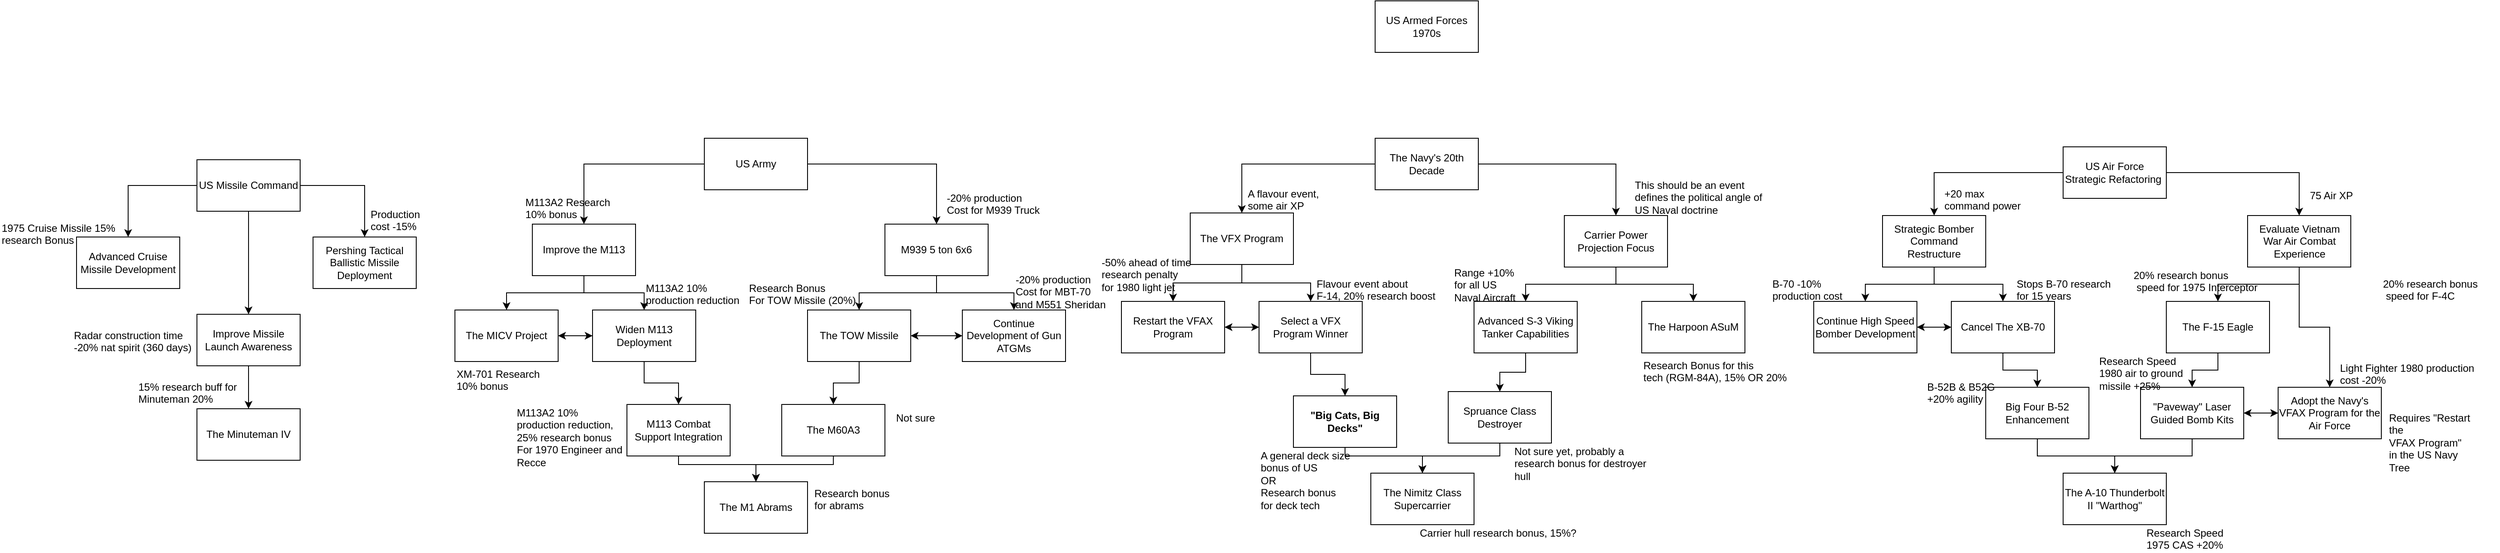 <mxfile version="14.9.6" type="device" pages="2"><diagram id="g14Oea-tgTKWBe18Kugv" name="Page-1"><mxGraphModel dx="3900" dy="2913" grid="1" gridSize="10" guides="1" tooltips="1" connect="1" arrows="1" fold="1" page="1" pageScale="1" pageWidth="850" pageHeight="1100" math="0" shadow="0"><root><mxCell id="0"/><mxCell id="1" parent="0"/><mxCell id="gLxaz6misHDndj6tIjfW-1" value="US Armed Forces 1970s" style="rounded=0;whiteSpace=wrap;html=1;" parent="1" vertex="1"><mxGeometry x="1110" width="120" height="60" as="geometry"/></mxCell><mxCell id="gLxaz6misHDndj6tIjfW-2" style="edgeStyle=orthogonalEdgeStyle;rounded=0;orthogonalLoop=1;jettySize=auto;html=1;" parent="1" source="gLxaz6misHDndj6tIjfW-4" target="gLxaz6misHDndj6tIjfW-7" edge="1"><mxGeometry relative="1" as="geometry"/></mxCell><mxCell id="gLxaz6misHDndj6tIjfW-3" style="edgeStyle=orthogonalEdgeStyle;rounded=0;orthogonalLoop=1;jettySize=auto;html=1;" parent="1" source="gLxaz6misHDndj6tIjfW-4" target="gLxaz6misHDndj6tIjfW-10" edge="1"><mxGeometry relative="1" as="geometry"/></mxCell><mxCell id="gLxaz6misHDndj6tIjfW-4" value="US Army" style="rounded=0;whiteSpace=wrap;html=1;" parent="1" vertex="1"><mxGeometry x="330" y="160" width="120" height="60" as="geometry"/></mxCell><mxCell id="gLxaz6misHDndj6tIjfW-5" style="edgeStyle=orthogonalEdgeStyle;rounded=0;orthogonalLoop=1;jettySize=auto;html=1;" parent="1" source="gLxaz6misHDndj6tIjfW-7" target="gLxaz6misHDndj6tIjfW-18" edge="1"><mxGeometry relative="1" as="geometry"/></mxCell><mxCell id="gLxaz6misHDndj6tIjfW-6" style="edgeStyle=orthogonalEdgeStyle;rounded=0;orthogonalLoop=1;jettySize=auto;html=1;" parent="1" source="gLxaz6misHDndj6tIjfW-7" target="gLxaz6misHDndj6tIjfW-20" edge="1"><mxGeometry relative="1" as="geometry"/></mxCell><mxCell id="gLxaz6misHDndj6tIjfW-7" value="&lt;span&gt;Improve the M113&lt;/span&gt;" style="rounded=0;whiteSpace=wrap;html=1;" parent="1" vertex="1"><mxGeometry x="130" y="260" width="120" height="60" as="geometry"/></mxCell><mxCell id="gLxaz6misHDndj6tIjfW-8" style="edgeStyle=orthogonalEdgeStyle;rounded=0;orthogonalLoop=1;jettySize=auto;html=1;" parent="1" source="gLxaz6misHDndj6tIjfW-10" target="gLxaz6misHDndj6tIjfW-15" edge="1"><mxGeometry relative="1" as="geometry"/></mxCell><mxCell id="gLxaz6misHDndj6tIjfW-9" style="edgeStyle=orthogonalEdgeStyle;rounded=0;orthogonalLoop=1;jettySize=auto;html=1;" parent="1" source="gLxaz6misHDndj6tIjfW-10" target="gLxaz6misHDndj6tIjfW-12" edge="1"><mxGeometry relative="1" as="geometry"/></mxCell><mxCell id="gLxaz6misHDndj6tIjfW-10" value="M939 5 ton 6x6" style="rounded=0;whiteSpace=wrap;html=1;" parent="1" vertex="1"><mxGeometry x="540" y="260" width="120" height="60" as="geometry"/></mxCell><mxCell id="gLxaz6misHDndj6tIjfW-11" style="edgeStyle=orthogonalEdgeStyle;rounded=0;orthogonalLoop=1;jettySize=auto;html=1;" parent="1" source="gLxaz6misHDndj6tIjfW-12" target="gLxaz6misHDndj6tIjfW-15" edge="1"><mxGeometry relative="1" as="geometry"/></mxCell><mxCell id="gLxaz6misHDndj6tIjfW-12" value="Continue Development of Gun ATGMs" style="rounded=0;whiteSpace=wrap;html=1;" parent="1" vertex="1"><mxGeometry x="630" y="360" width="120" height="60" as="geometry"/></mxCell><mxCell id="gLxaz6misHDndj6tIjfW-13" value="" style="edgeStyle=orthogonalEdgeStyle;rounded=0;orthogonalLoop=1;jettySize=auto;html=1;" parent="1" source="gLxaz6misHDndj6tIjfW-15" target="gLxaz6misHDndj6tIjfW-12" edge="1"><mxGeometry relative="1" as="geometry"/></mxCell><mxCell id="gLxaz6misHDndj6tIjfW-14" style="edgeStyle=orthogonalEdgeStyle;rounded=0;orthogonalLoop=1;jettySize=auto;html=1;" parent="1" source="gLxaz6misHDndj6tIjfW-15" target="gLxaz6misHDndj6tIjfW-24" edge="1"><mxGeometry relative="1" as="geometry"/></mxCell><mxCell id="gLxaz6misHDndj6tIjfW-15" value="The TOW Missile" style="rounded=0;whiteSpace=wrap;html=1;" parent="1" vertex="1"><mxGeometry x="450" y="360" width="120" height="60" as="geometry"/></mxCell><mxCell id="gLxaz6misHDndj6tIjfW-16" style="edgeStyle=orthogonalEdgeStyle;rounded=0;orthogonalLoop=1;jettySize=auto;html=1;" parent="1" source="gLxaz6misHDndj6tIjfW-18" target="gLxaz6misHDndj6tIjfW-22" edge="1"><mxGeometry relative="1" as="geometry"/></mxCell><mxCell id="gLxaz6misHDndj6tIjfW-17" style="edgeStyle=orthogonalEdgeStyle;rounded=0;orthogonalLoop=1;jettySize=auto;html=1;" parent="1" source="gLxaz6misHDndj6tIjfW-18" target="gLxaz6misHDndj6tIjfW-20" edge="1"><mxGeometry relative="1" as="geometry"/></mxCell><mxCell id="gLxaz6misHDndj6tIjfW-18" value="Widen M113 Deployment" style="rounded=0;whiteSpace=wrap;html=1;" parent="1" vertex="1"><mxGeometry x="200" y="360" width="120" height="60" as="geometry"/></mxCell><mxCell id="gLxaz6misHDndj6tIjfW-19" style="edgeStyle=orthogonalEdgeStyle;rounded=0;orthogonalLoop=1;jettySize=auto;html=1;" parent="1" source="gLxaz6misHDndj6tIjfW-20" target="gLxaz6misHDndj6tIjfW-18" edge="1"><mxGeometry relative="1" as="geometry"><mxPoint x="170" y="390" as="targetPoint"/></mxGeometry></mxCell><mxCell id="gLxaz6misHDndj6tIjfW-20" value="The MICV Project" style="rounded=0;whiteSpace=wrap;html=1;" parent="1" vertex="1"><mxGeometry x="40" y="360" width="120" height="60" as="geometry"/></mxCell><mxCell id="gLxaz6misHDndj6tIjfW-21" style="edgeStyle=orthogonalEdgeStyle;rounded=0;orthogonalLoop=1;jettySize=auto;html=1;" parent="1" source="gLxaz6misHDndj6tIjfW-22" target="gLxaz6misHDndj6tIjfW-25" edge="1"><mxGeometry relative="1" as="geometry"><Array as="points"><mxPoint x="300" y="540"/><mxPoint x="390" y="540"/></Array></mxGeometry></mxCell><mxCell id="gLxaz6misHDndj6tIjfW-22" value="M113 Combat Support Integration" style="rounded=0;whiteSpace=wrap;html=1;" parent="1" vertex="1"><mxGeometry x="240" y="470" width="120" height="60" as="geometry"/></mxCell><mxCell id="gLxaz6misHDndj6tIjfW-23" style="edgeStyle=orthogonalEdgeStyle;rounded=0;orthogonalLoop=1;jettySize=auto;html=1;" parent="1" source="gLxaz6misHDndj6tIjfW-24" target="gLxaz6misHDndj6tIjfW-25" edge="1"><mxGeometry relative="1" as="geometry"><Array as="points"><mxPoint x="480" y="540"/><mxPoint x="390" y="540"/></Array></mxGeometry></mxCell><mxCell id="gLxaz6misHDndj6tIjfW-24" value="The M60A3" style="rounded=0;whiteSpace=wrap;html=1;" parent="1" vertex="1"><mxGeometry x="420" y="470" width="120" height="60" as="geometry"/></mxCell><mxCell id="gLxaz6misHDndj6tIjfW-25" value="The M1 Abrams" style="rounded=0;whiteSpace=wrap;html=1;" parent="1" vertex="1"><mxGeometry x="330" y="560" width="120" height="60" as="geometry"/></mxCell><mxCell id="gLxaz6misHDndj6tIjfW-26" style="edgeStyle=orthogonalEdgeStyle;rounded=0;orthogonalLoop=1;jettySize=auto;html=1;" parent="1" source="gLxaz6misHDndj6tIjfW-28" target="gLxaz6misHDndj6tIjfW-43" edge="1"><mxGeometry relative="1" as="geometry"/></mxCell><mxCell id="gLxaz6misHDndj6tIjfW-27" style="edgeStyle=orthogonalEdgeStyle;rounded=0;orthogonalLoop=1;jettySize=auto;html=1;" parent="1" source="gLxaz6misHDndj6tIjfW-28" target="gLxaz6misHDndj6tIjfW-46" edge="1"><mxGeometry relative="1" as="geometry"/></mxCell><mxCell id="gLxaz6misHDndj6tIjfW-28" value="The Navy's 20th Decade" style="rounded=0;whiteSpace=wrap;html=1;" parent="1" vertex="1"><mxGeometry x="1110" y="160" width="120" height="60" as="geometry"/></mxCell><mxCell id="gLxaz6misHDndj6tIjfW-29" style="edgeStyle=orthogonalEdgeStyle;rounded=0;orthogonalLoop=1;jettySize=auto;html=1;" parent="1" source="gLxaz6misHDndj6tIjfW-31" target="gLxaz6misHDndj6tIjfW-62" edge="1"><mxGeometry relative="1" as="geometry"/></mxCell><mxCell id="gLxaz6misHDndj6tIjfW-30" style="edgeStyle=orthogonalEdgeStyle;rounded=0;orthogonalLoop=1;jettySize=auto;html=1;" parent="1" source="gLxaz6misHDndj6tIjfW-31" target="gLxaz6misHDndj6tIjfW-65" edge="1"><mxGeometry relative="1" as="geometry"/></mxCell><mxCell id="gLxaz6misHDndj6tIjfW-31" value="US Air Force Strategic Refactoring&amp;nbsp;" style="rounded=0;whiteSpace=wrap;html=1;" parent="1" vertex="1"><mxGeometry x="1910" y="170" width="120" height="60" as="geometry"/></mxCell><mxCell id="gLxaz6misHDndj6tIjfW-32" style="edgeStyle=orthogonalEdgeStyle;rounded=0;orthogonalLoop=1;jettySize=auto;html=1;" parent="1" source="gLxaz6misHDndj6tIjfW-35" target="gLxaz6misHDndj6tIjfW-39" edge="1"><mxGeometry relative="1" as="geometry"/></mxCell><mxCell id="gLxaz6misHDndj6tIjfW-33" style="edgeStyle=orthogonalEdgeStyle;rounded=0;orthogonalLoop=1;jettySize=auto;html=1;" parent="1" source="gLxaz6misHDndj6tIjfW-35" target="gLxaz6misHDndj6tIjfW-37" edge="1"><mxGeometry relative="1" as="geometry"/></mxCell><mxCell id="gLxaz6misHDndj6tIjfW-34" style="edgeStyle=orthogonalEdgeStyle;rounded=0;orthogonalLoop=1;jettySize=auto;html=1;" parent="1" source="gLxaz6misHDndj6tIjfW-35" target="gLxaz6misHDndj6tIjfW-36" edge="1"><mxGeometry relative="1" as="geometry"/></mxCell><mxCell id="gLxaz6misHDndj6tIjfW-35" value="US Missile Command" style="rounded=0;whiteSpace=wrap;html=1;" parent="1" vertex="1"><mxGeometry x="-260" y="185" width="120" height="60" as="geometry"/></mxCell><mxCell id="gLxaz6misHDndj6tIjfW-36" value="Pershing Tactical Ballistic Missile Deployment" style="rounded=0;whiteSpace=wrap;html=1;" parent="1" vertex="1"><mxGeometry x="-125" y="275" width="120" height="60" as="geometry"/></mxCell><mxCell id="gLxaz6misHDndj6tIjfW-37" value="Advanced Cruise Missile Development" style="rounded=0;whiteSpace=wrap;html=1;" parent="1" vertex="1"><mxGeometry x="-400" y="275" width="120" height="60" as="geometry"/></mxCell><mxCell id="gLxaz6misHDndj6tIjfW-38" value="" style="edgeStyle=orthogonalEdgeStyle;rounded=0;orthogonalLoop=1;jettySize=auto;html=1;" parent="1" source="gLxaz6misHDndj6tIjfW-39" target="gLxaz6misHDndj6tIjfW-40" edge="1"><mxGeometry relative="1" as="geometry"/></mxCell><mxCell id="gLxaz6misHDndj6tIjfW-39" value="Improve Missile Launch Awareness" style="rounded=0;whiteSpace=wrap;html=1;" parent="1" vertex="1"><mxGeometry x="-260" y="365" width="120" height="60" as="geometry"/></mxCell><mxCell id="gLxaz6misHDndj6tIjfW-40" value="&lt;span&gt;The Minuteman IV&lt;/span&gt;" style="rounded=0;whiteSpace=wrap;html=1;" parent="1" vertex="1"><mxGeometry x="-260" y="475" width="120" height="60" as="geometry"/></mxCell><mxCell id="gLxaz6misHDndj6tIjfW-41" style="edgeStyle=orthogonalEdgeStyle;rounded=0;orthogonalLoop=1;jettySize=auto;html=1;" parent="1" source="gLxaz6misHDndj6tIjfW-43" target="gLxaz6misHDndj6tIjfW-54" edge="1"><mxGeometry relative="1" as="geometry"/></mxCell><mxCell id="gLxaz6misHDndj6tIjfW-42" style="edgeStyle=orthogonalEdgeStyle;rounded=0;orthogonalLoop=1;jettySize=auto;html=1;" parent="1" source="gLxaz6misHDndj6tIjfW-43" target="gLxaz6misHDndj6tIjfW-52" edge="1"><mxGeometry relative="1" as="geometry"/></mxCell><mxCell id="gLxaz6misHDndj6tIjfW-43" value="The VFX Program" style="rounded=0;whiteSpace=wrap;html=1;" parent="1" vertex="1"><mxGeometry x="895" y="247" width="120" height="60" as="geometry"/></mxCell><mxCell id="gLxaz6misHDndj6tIjfW-44" style="edgeStyle=orthogonalEdgeStyle;rounded=0;orthogonalLoop=1;jettySize=auto;html=1;" parent="1" source="gLxaz6misHDndj6tIjfW-46" target="gLxaz6misHDndj6tIjfW-48" edge="1"><mxGeometry relative="1" as="geometry"/></mxCell><mxCell id="gLxaz6misHDndj6tIjfW-45" style="edgeStyle=orthogonalEdgeStyle;rounded=0;orthogonalLoop=1;jettySize=auto;html=1;" parent="1" source="gLxaz6misHDndj6tIjfW-46" target="gLxaz6misHDndj6tIjfW-49" edge="1"><mxGeometry relative="1" as="geometry"/></mxCell><mxCell id="gLxaz6misHDndj6tIjfW-46" value="Carrier Power Projection Focus" style="rounded=0;whiteSpace=wrap;html=1;" parent="1" vertex="1"><mxGeometry x="1330" y="250" width="120" height="60" as="geometry"/></mxCell><mxCell id="gLxaz6misHDndj6tIjfW-47" value="" style="edgeStyle=orthogonalEdgeStyle;rounded=0;orthogonalLoop=1;jettySize=auto;html=1;" parent="1" source="gLxaz6misHDndj6tIjfW-48" target="gLxaz6misHDndj6tIjfW-58" edge="1"><mxGeometry relative="1" as="geometry"/></mxCell><mxCell id="gLxaz6misHDndj6tIjfW-48" value="Advanced S-3 Viking Tanker Capabilities" style="rounded=0;whiteSpace=wrap;html=1;" parent="1" vertex="1"><mxGeometry x="1225" y="350" width="120" height="60" as="geometry"/></mxCell><mxCell id="gLxaz6misHDndj6tIjfW-49" value="The Harpoon ASuM" style="rounded=0;whiteSpace=wrap;html=1;" parent="1" vertex="1"><mxGeometry x="1420" y="350" width="120" height="60" as="geometry"/></mxCell><mxCell id="gLxaz6misHDndj6tIjfW-50" value="" style="edgeStyle=orthogonalEdgeStyle;rounded=0;orthogonalLoop=1;jettySize=auto;html=1;" parent="1" source="gLxaz6misHDndj6tIjfW-52" target="gLxaz6misHDndj6tIjfW-56" edge="1"><mxGeometry relative="1" as="geometry"/></mxCell><mxCell id="gLxaz6misHDndj6tIjfW-51" style="edgeStyle=orthogonalEdgeStyle;rounded=0;orthogonalLoop=1;jettySize=auto;html=1;" parent="1" source="gLxaz6misHDndj6tIjfW-52" target="gLxaz6misHDndj6tIjfW-54" edge="1"><mxGeometry relative="1" as="geometry"/></mxCell><mxCell id="gLxaz6misHDndj6tIjfW-52" value="Select a VFX Program Winner" style="rounded=0;whiteSpace=wrap;html=1;" parent="1" vertex="1"><mxGeometry x="975" y="350" width="120" height="60" as="geometry"/></mxCell><mxCell id="gLxaz6misHDndj6tIjfW-53" style="edgeStyle=orthogonalEdgeStyle;rounded=0;orthogonalLoop=1;jettySize=auto;html=1;" parent="1" source="gLxaz6misHDndj6tIjfW-54" target="gLxaz6misHDndj6tIjfW-52" edge="1"><mxGeometry relative="1" as="geometry"><mxPoint x="960" y="380" as="targetPoint"/></mxGeometry></mxCell><mxCell id="gLxaz6misHDndj6tIjfW-54" value="Restart the VFAX Program" style="rounded=0;whiteSpace=wrap;html=1;" parent="1" vertex="1"><mxGeometry x="815" y="350" width="120" height="60" as="geometry"/></mxCell><mxCell id="gLxaz6misHDndj6tIjfW-55" style="edgeStyle=orthogonalEdgeStyle;rounded=0;orthogonalLoop=1;jettySize=auto;html=1;" parent="1" source="gLxaz6misHDndj6tIjfW-56" target="gLxaz6misHDndj6tIjfW-59" edge="1"><mxGeometry relative="1" as="geometry"><Array as="points"><mxPoint x="1075" y="530"/><mxPoint x="1165" y="530"/></Array></mxGeometry></mxCell><mxCell id="gLxaz6misHDndj6tIjfW-56" value="&lt;b&gt;&quot;Big Cats, Big Decks&quot;&lt;/b&gt;" style="rounded=0;whiteSpace=wrap;html=1;" parent="1" vertex="1"><mxGeometry x="1015" y="460" width="120" height="60" as="geometry"/></mxCell><mxCell id="gLxaz6misHDndj6tIjfW-57" style="edgeStyle=orthogonalEdgeStyle;rounded=0;orthogonalLoop=1;jettySize=auto;html=1;" parent="1" source="gLxaz6misHDndj6tIjfW-58" target="gLxaz6misHDndj6tIjfW-59" edge="1"><mxGeometry relative="1" as="geometry"><Array as="points"><mxPoint x="1255" y="530"/><mxPoint x="1165" y="530"/></Array></mxGeometry></mxCell><mxCell id="gLxaz6misHDndj6tIjfW-58" value="&lt;span style=&quot;white-space: normal&quot;&gt;Spruance Class Destroyer&lt;/span&gt;" style="rounded=0;whiteSpace=wrap;html=1;" parent="1" vertex="1"><mxGeometry x="1195" y="455" width="120" height="60" as="geometry"/></mxCell><mxCell id="gLxaz6misHDndj6tIjfW-59" value="The Nimitz Class Supercarrier" style="rounded=0;whiteSpace=wrap;html=1;" parent="1" vertex="1"><mxGeometry x="1105" y="550" width="120" height="60" as="geometry"/></mxCell><mxCell id="gLxaz6misHDndj6tIjfW-60" style="edgeStyle=orthogonalEdgeStyle;rounded=0;orthogonalLoop=1;jettySize=auto;html=1;" parent="1" source="gLxaz6misHDndj6tIjfW-62" target="gLxaz6misHDndj6tIjfW-74" edge="1"><mxGeometry relative="1" as="geometry"/></mxCell><mxCell id="gLxaz6misHDndj6tIjfW-61" style="edgeStyle=orthogonalEdgeStyle;rounded=0;orthogonalLoop=1;jettySize=auto;html=1;" parent="1" source="gLxaz6misHDndj6tIjfW-62" target="gLxaz6misHDndj6tIjfW-72" edge="1"><mxGeometry relative="1" as="geometry"/></mxCell><mxCell id="gLxaz6misHDndj6tIjfW-62" value="Strategic Bomber Command Restructure" style="rounded=0;whiteSpace=wrap;html=1;" parent="1" vertex="1"><mxGeometry x="1700" y="250" width="120" height="60" as="geometry"/></mxCell><mxCell id="gLxaz6misHDndj6tIjfW-63" style="edgeStyle=orthogonalEdgeStyle;rounded=0;orthogonalLoop=1;jettySize=auto;html=1;" parent="1" source="gLxaz6misHDndj6tIjfW-65" target="gLxaz6misHDndj6tIjfW-69" edge="1"><mxGeometry relative="1" as="geometry"/></mxCell><mxCell id="gLxaz6misHDndj6tIjfW-64" style="edgeStyle=orthogonalEdgeStyle;rounded=0;orthogonalLoop=1;jettySize=auto;html=1;" parent="1" source="gLxaz6misHDndj6tIjfW-65" target="gLxaz6misHDndj6tIjfW-67" edge="1"><mxGeometry relative="1" as="geometry"/></mxCell><mxCell id="gLxaz6misHDndj6tIjfW-65" value="Evaluate Vietnam War Air Combat Experience" style="rounded=0;whiteSpace=wrap;html=1;" parent="1" vertex="1"><mxGeometry x="2124.5" y="250" width="120" height="60" as="geometry"/></mxCell><mxCell id="gLxaz6misHDndj6tIjfW-66" style="edgeStyle=orthogonalEdgeStyle;rounded=0;orthogonalLoop=1;jettySize=auto;html=1;entryX=1;entryY=0.5;entryDx=0;entryDy=0;" parent="1" source="gLxaz6misHDndj6tIjfW-67" target="gLxaz6misHDndj6tIjfW-79" edge="1"><mxGeometry relative="1" as="geometry"/></mxCell><mxCell id="gLxaz6misHDndj6tIjfW-67" value="Adopt the Navy's VFAX Program for the Air Force" style="rounded=0;whiteSpace=wrap;html=1;" parent="1" vertex="1"><mxGeometry x="2160" y="450" width="120" height="60" as="geometry"/></mxCell><mxCell id="gLxaz6misHDndj6tIjfW-68" value="" style="edgeStyle=orthogonalEdgeStyle;rounded=0;orthogonalLoop=1;jettySize=auto;html=1;" parent="1" source="gLxaz6misHDndj6tIjfW-69" target="gLxaz6misHDndj6tIjfW-79" edge="1"><mxGeometry relative="1" as="geometry"/></mxCell><mxCell id="gLxaz6misHDndj6tIjfW-69" value="The F-15 Eagle" style="rounded=0;whiteSpace=wrap;html=1;" parent="1" vertex="1"><mxGeometry x="2030" y="350" width="120" height="60" as="geometry"/></mxCell><mxCell id="gLxaz6misHDndj6tIjfW-70" style="edgeStyle=orthogonalEdgeStyle;rounded=0;orthogonalLoop=1;jettySize=auto;html=1;entryX=1;entryY=0.5;entryDx=0;entryDy=0;" parent="1" source="gLxaz6misHDndj6tIjfW-72" target="gLxaz6misHDndj6tIjfW-74" edge="1"><mxGeometry relative="1" as="geometry"/></mxCell><mxCell id="gLxaz6misHDndj6tIjfW-71" style="edgeStyle=orthogonalEdgeStyle;rounded=0;orthogonalLoop=1;jettySize=auto;html=1;" parent="1" source="gLxaz6misHDndj6tIjfW-72" target="gLxaz6misHDndj6tIjfW-76" edge="1"><mxGeometry relative="1" as="geometry"/></mxCell><mxCell id="gLxaz6misHDndj6tIjfW-72" value="Cancel The XB-70" style="rounded=0;whiteSpace=wrap;html=1;" parent="1" vertex="1"><mxGeometry x="1780" y="350" width="120" height="60" as="geometry"/></mxCell><mxCell id="gLxaz6misHDndj6tIjfW-73" value="" style="edgeStyle=orthogonalEdgeStyle;rounded=0;orthogonalLoop=1;jettySize=auto;html=1;" parent="1" source="gLxaz6misHDndj6tIjfW-74" target="gLxaz6misHDndj6tIjfW-72" edge="1"><mxGeometry relative="1" as="geometry"/></mxCell><mxCell id="gLxaz6misHDndj6tIjfW-74" value="Continue High Speed Bomber Development" style="rounded=0;whiteSpace=wrap;html=1;" parent="1" vertex="1"><mxGeometry x="1620" y="350" width="120" height="60" as="geometry"/></mxCell><mxCell id="gLxaz6misHDndj6tIjfW-75" style="edgeStyle=orthogonalEdgeStyle;rounded=0;orthogonalLoop=1;jettySize=auto;html=1;" parent="1" source="gLxaz6misHDndj6tIjfW-76" target="gLxaz6misHDndj6tIjfW-80" edge="1"><mxGeometry relative="1" as="geometry"><Array as="points"><mxPoint x="1880" y="530"/><mxPoint x="1970" y="530"/></Array></mxGeometry></mxCell><mxCell id="gLxaz6misHDndj6tIjfW-76" value="Big Four B-52 Enhancement" style="rounded=0;whiteSpace=wrap;html=1;" parent="1" vertex="1"><mxGeometry x="1820" y="450" width="120" height="60" as="geometry"/></mxCell><mxCell id="gLxaz6misHDndj6tIjfW-77" style="edgeStyle=orthogonalEdgeStyle;rounded=0;orthogonalLoop=1;jettySize=auto;html=1;" parent="1" source="gLxaz6misHDndj6tIjfW-79" target="gLxaz6misHDndj6tIjfW-80" edge="1"><mxGeometry relative="1" as="geometry"/></mxCell><mxCell id="gLxaz6misHDndj6tIjfW-78" style="edgeStyle=orthogonalEdgeStyle;rounded=0;orthogonalLoop=1;jettySize=auto;html=1;" parent="1" source="gLxaz6misHDndj6tIjfW-79" target="gLxaz6misHDndj6tIjfW-67" edge="1"><mxGeometry relative="1" as="geometry"/></mxCell><mxCell id="gLxaz6misHDndj6tIjfW-79" value="&quot;Paveway&quot; Laser Guided Bomb Kits" style="rounded=0;whiteSpace=wrap;html=1;" parent="1" vertex="1"><mxGeometry x="2000" y="450" width="120" height="60" as="geometry"/></mxCell><mxCell id="gLxaz6misHDndj6tIjfW-80" value="The A-10 Thunderbolt II &quot;Warthog&quot;" style="rounded=0;whiteSpace=wrap;html=1;" parent="1" vertex="1"><mxGeometry x="1910" y="550" width="120" height="60" as="geometry"/></mxCell><mxCell id="gLxaz6misHDndj6tIjfW-81" value="20% research bonus&lt;br&gt;&amp;nbsp;speed for 1975 Interceptor" style="text;html=1;resizable=0;points=[];autosize=1;align=left;verticalAlign=top;spacingTop=-4;" parent="1" vertex="1"><mxGeometry x="1990" y="310" width="160" height="30" as="geometry"/></mxCell><mxCell id="gLxaz6misHDndj6tIjfW-82" value="M113A2 Research&lt;br&gt;10% bonus" style="text;html=1;resizable=0;points=[];autosize=1;align=left;verticalAlign=top;spacingTop=-4;" parent="1" vertex="1"><mxGeometry x="120" y="225" width="110" height="30" as="geometry"/></mxCell><mxCell id="gLxaz6misHDndj6tIjfW-83" value="1975 Cruise Missile 15%&lt;br&gt;research Bonus" style="text;html=1;resizable=0;points=[];autosize=1;align=left;verticalAlign=top;spacingTop=-4;" parent="1" vertex="1"><mxGeometry x="-489" y="255" width="150" height="30" as="geometry"/></mxCell><mxCell id="gLxaz6misHDndj6tIjfW-84" value="15% research buff for&lt;br&gt;Minuteman 20%" style="text;html=1;resizable=0;points=[];autosize=1;align=left;verticalAlign=top;spacingTop=-4;" parent="1" vertex="1"><mxGeometry x="-330" y="440" width="130" height="30" as="geometry"/></mxCell><mxCell id="gLxaz6misHDndj6tIjfW-85" value="Radar construction time&lt;br&gt;-20% nat spirit (360 days)" style="text;html=1;resizable=0;points=[];autosize=1;align=left;verticalAlign=top;spacingTop=-4;" parent="1" vertex="1"><mxGeometry x="-405" y="380" width="150" height="30" as="geometry"/></mxCell><mxCell id="gLxaz6misHDndj6tIjfW-86" value="Stops B-70 research&lt;br&gt;for 15 years&lt;br&gt;" style="text;html=1;resizable=0;points=[];autosize=1;align=left;verticalAlign=top;spacingTop=-4;" parent="1" vertex="1"><mxGeometry x="1854" y="320" width="120" height="30" as="geometry"/></mxCell><mxCell id="gLxaz6misHDndj6tIjfW-87" value="B-70 -10% &lt;br&gt;production cost&lt;br&gt;" style="text;html=1;resizable=0;points=[];autosize=1;align=left;verticalAlign=top;spacingTop=-4;" parent="1" vertex="1"><mxGeometry x="1570" y="320" width="100" height="30" as="geometry"/></mxCell><mxCell id="gLxaz6misHDndj6tIjfW-88" value="B-52B &amp;amp; B52G&lt;br&gt;+20% agility&lt;br&gt;" style="text;html=1;resizable=0;points=[];autosize=1;align=left;verticalAlign=top;spacingTop=-4;" parent="1" vertex="1"><mxGeometry x="1750" y="440" width="90" height="30" as="geometry"/></mxCell><mxCell id="gLxaz6misHDndj6tIjfW-89" value="Research Speed&lt;br&gt;1980 air to ground&lt;br&gt;missile +25%" style="text;html=1;resizable=0;points=[];autosize=1;align=left;verticalAlign=top;spacingTop=-4;" parent="1" vertex="1"><mxGeometry x="1950" y="410" width="110" height="40" as="geometry"/></mxCell><mxCell id="gLxaz6misHDndj6tIjfW-90" value="+20 max&lt;br&gt;command power&lt;br&gt;" style="text;html=1;resizable=0;points=[];autosize=1;align=left;verticalAlign=top;spacingTop=-4;" parent="1" vertex="1"><mxGeometry x="1770" y="215" width="100" height="30" as="geometry"/></mxCell><mxCell id="gLxaz6misHDndj6tIjfW-91" value="75 Air XP" style="text;html=1;resizable=0;points=[];autosize=1;align=left;verticalAlign=top;spacingTop=-4;" parent="1" vertex="1"><mxGeometry x="2195" y="217" width="70" height="20" as="geometry"/></mxCell><mxCell id="gLxaz6misHDndj6tIjfW-92" value="20% research bonus&lt;br&gt;&amp;nbsp;speed for F-4C" style="text;html=1;resizable=0;points=[];autosize=1;align=left;verticalAlign=top;spacingTop=-4;" parent="1" vertex="1"><mxGeometry x="2280" y="320" width="130" height="30" as="geometry"/></mxCell><mxCell id="gLxaz6misHDndj6tIjfW-93" value="This should be an event&lt;br&gt;defines the political angle of&lt;br&gt;US Naval doctrine" style="text;html=1;resizable=0;points=[];autosize=1;align=left;verticalAlign=top;spacingTop=-4;" parent="1" vertex="1"><mxGeometry x="1410" y="205" width="160" height="40" as="geometry"/></mxCell><mxCell id="gLxaz6misHDndj6tIjfW-94" value="Flavour event about&lt;br&gt;F-14, 20% research boost" style="text;html=1;resizable=0;points=[];autosize=1;align=left;verticalAlign=top;spacingTop=-4;" parent="1" vertex="1"><mxGeometry x="1040" y="320" width="150" height="30" as="geometry"/></mxCell><mxCell id="gLxaz6misHDndj6tIjfW-95" value="Research bonus&amp;nbsp;&lt;br&gt;for abrams" style="text;html=1;resizable=0;points=[];autosize=1;align=left;verticalAlign=top;spacingTop=-4;" parent="1" vertex="1"><mxGeometry x="456" y="564" width="110" height="30" as="geometry"/></mxCell><mxCell id="gLxaz6misHDndj6tIjfW-96" value="-20% production&lt;br&gt;Cost for MBT-70&lt;br&gt;and M551 Sheridan" style="text;html=1;resizable=0;points=[];autosize=1;align=left;verticalAlign=top;spacingTop=-4;" parent="1" vertex="1"><mxGeometry x="690" y="315" width="120" height="40" as="geometry"/></mxCell><mxCell id="gLxaz6misHDndj6tIjfW-97" value="Research Bonus for this&lt;br&gt;tech (RGM-84A), 15% OR 20%" style="text;html=1;resizable=0;points=[];autosize=1;align=left;verticalAlign=top;spacingTop=-4;" parent="1" vertex="1"><mxGeometry x="1420" y="415" width="180" height="30" as="geometry"/></mxCell><mxCell id="gLxaz6misHDndj6tIjfW-98" value="Range +10%&lt;br&gt;for all US &lt;br&gt;Naval Aircraft" style="text;html=1;resizable=0;points=[];autosize=1;align=left;verticalAlign=top;spacingTop=-4;" parent="1" vertex="1"><mxGeometry x="1200" y="307" width="90" height="40" as="geometry"/></mxCell><mxCell id="gLxaz6misHDndj6tIjfW-99" value="Research Bonus&lt;br&gt;For TOW Missile (20%)" style="text;html=1;resizable=0;points=[];autosize=1;align=left;verticalAlign=top;spacingTop=-4;" parent="1" vertex="1"><mxGeometry x="380" y="325" width="140" height="30" as="geometry"/></mxCell><mxCell id="gLxaz6misHDndj6tIjfW-100" value="A general deck size &lt;br&gt;bonus of US&lt;br&gt;OR&lt;br&gt;Research bonus&lt;br&gt;for deck tech" style="text;html=1;resizable=0;points=[];autosize=1;align=left;verticalAlign=top;spacingTop=-4;" parent="1" vertex="1"><mxGeometry x="975" y="520" width="120" height="70" as="geometry"/></mxCell><mxCell id="gLxaz6misHDndj6tIjfW-101" value="Not sure yet, probably a&lt;br&gt;research bonus for destroyer&lt;br&gt;hull" style="text;html=1;resizable=0;points=[];autosize=1;align=left;verticalAlign=top;spacingTop=-4;" parent="1" vertex="1"><mxGeometry x="1270" y="515" width="170" height="40" as="geometry"/></mxCell><mxCell id="gLxaz6misHDndj6tIjfW-102" value="Not sure" style="text;html=1;resizable=0;points=[];autosize=1;align=left;verticalAlign=top;spacingTop=-4;" parent="1" vertex="1"><mxGeometry x="551" y="476" width="60" height="20" as="geometry"/></mxCell><mxCell id="gLxaz6misHDndj6tIjfW-103" value="A flavour event,&amp;nbsp;&lt;br&gt;some air XP" style="text;html=1;resizable=0;points=[];autosize=1;align=left;verticalAlign=top;spacingTop=-4;" parent="1" vertex="1"><mxGeometry x="960" y="215" width="100" height="30" as="geometry"/></mxCell><mxCell id="gLxaz6misHDndj6tIjfW-104" value="-50% ahead of time&lt;br&gt;research penalty&lt;br&gt;for 1980 light jet" style="text;html=1;resizable=0;points=[];autosize=1;align=left;verticalAlign=top;spacingTop=-4;" parent="1" vertex="1"><mxGeometry x="790" y="295" width="120" height="40" as="geometry"/></mxCell><mxCell id="gLxaz6misHDndj6tIjfW-105" value="Carrier hull research bonus, 15%?" style="text;html=1;resizable=0;points=[];autosize=1;align=left;verticalAlign=top;spacingTop=-4;" parent="1" vertex="1"><mxGeometry x="1160" y="610" width="200" height="20" as="geometry"/></mxCell><mxCell id="gLxaz6misHDndj6tIjfW-106" value="-20% production&lt;br&gt;Cost for M939 Truck" style="text;html=1;resizable=0;points=[];autosize=1;align=left;verticalAlign=top;spacingTop=-4;" parent="1" vertex="1"><mxGeometry x="610" y="220" width="120" height="30" as="geometry"/></mxCell><mxCell id="gLxaz6misHDndj6tIjfW-107" value="XM-701 Research&lt;br&gt;10% bonus" style="text;html=1;resizable=0;points=[];autosize=1;align=left;verticalAlign=top;spacingTop=-4;" parent="1" vertex="1"><mxGeometry x="40" y="425" width="110" height="30" as="geometry"/></mxCell><mxCell id="gLxaz6misHDndj6tIjfW-108" value="M113A2 10%&lt;br&gt;production&amp;nbsp;reduction" style="text;html=1;resizable=0;points=[];autosize=1;align=left;verticalAlign=top;spacingTop=-4;" parent="1" vertex="1"><mxGeometry x="260" y="325" width="120" height="30" as="geometry"/></mxCell><mxCell id="gLxaz6misHDndj6tIjfW-109" value="M113A2 10%&lt;br&gt;production&amp;nbsp;reduction,&lt;br&gt;25% research bonus&lt;br&gt;For 1970 Engineer and&lt;br&gt;Recce" style="text;html=1;resizable=0;points=[];autosize=1;align=left;verticalAlign=top;spacingTop=-4;" parent="1" vertex="1"><mxGeometry x="110" y="470" width="140" height="70" as="geometry"/></mxCell><mxCell id="gLxaz6misHDndj6tIjfW-110" value="Production&lt;br&gt;cost -15%&lt;br&gt;" style="text;html=1;resizable=0;points=[];autosize=1;align=left;verticalAlign=top;spacingTop=-4;" parent="1" vertex="1"><mxGeometry x="-60" y="239" width="70" height="30" as="geometry"/></mxCell><mxCell id="gLxaz6misHDndj6tIjfW-111" value="Requires &quot;&lt;span style=&quot;text-align: center ; white-space: normal&quot;&gt;Restart the&lt;br&gt;VFAX Program&quot;&lt;br&gt;in the US Navy Tree&lt;br&gt;&lt;/span&gt;" style="text;html=1;resizable=0;points=[];autosize=1;align=left;verticalAlign=top;spacingTop=-4;" parent="1" vertex="1"><mxGeometry x="2287" y="476" width="130" height="40" as="geometry"/></mxCell><mxCell id="gLxaz6misHDndj6tIjfW-112" value="Light Fighter 1980 production&lt;br&gt;cost -20%" style="text;html=1;resizable=0;points=[];autosize=1;align=left;verticalAlign=top;spacingTop=-4;" parent="1" vertex="1"><mxGeometry x="2230" y="418" width="170" height="30" as="geometry"/></mxCell><mxCell id="gLxaz6misHDndj6tIjfW-113" value="Research Speed&lt;br&gt;1975 CAS&amp;nbsp;+20%" style="text;html=1;resizable=0;points=[];autosize=1;align=left;verticalAlign=top;spacingTop=-4;" parent="1" vertex="1"><mxGeometry x="2005" y="610" width="100" height="30" as="geometry"/></mxCell></root></mxGraphModel></diagram><diagram id="php7xiQWfNaBuJFnVAeE" name="Page-2"><mxGraphModel dx="1547" dy="666" grid="1" gridSize="10" guides="1" tooltips="1" connect="1" arrows="1" fold="1" page="1" pageScale="1" pageWidth="850" pageHeight="1100" math="0" shadow="0"><root><mxCell id="xYjwkCihNrNpOuOySinW-0"/><mxCell id="xYjwkCihNrNpOuOySinW-1" parent="xYjwkCihNrNpOuOySinW-0"/><mxCell id="xYjwkCihNrNpOuOySinW-2" value="US Armed Forces 1970s" style="rounded=0;whiteSpace=wrap;html=1;" vertex="1" parent="xYjwkCihNrNpOuOySinW-1"><mxGeometry x="1110" width="120" height="60" as="geometry"/></mxCell><mxCell id="xYjwkCihNrNpOuOySinW-3" style="edgeStyle=orthogonalEdgeStyle;rounded=0;orthogonalLoop=1;jettySize=auto;html=1;" edge="1" parent="xYjwkCihNrNpOuOySinW-1" source="xYjwkCihNrNpOuOySinW-5" target="xYjwkCihNrNpOuOySinW-8"><mxGeometry relative="1" as="geometry"/></mxCell><mxCell id="xYjwkCihNrNpOuOySinW-4" style="edgeStyle=orthogonalEdgeStyle;rounded=0;orthogonalLoop=1;jettySize=auto;html=1;" edge="1" parent="xYjwkCihNrNpOuOySinW-1" source="xYjwkCihNrNpOuOySinW-5" target="xYjwkCihNrNpOuOySinW-11"><mxGeometry relative="1" as="geometry"/></mxCell><mxCell id="xYjwkCihNrNpOuOySinW-5" value="US Army" style="rounded=0;whiteSpace=wrap;html=1;" vertex="1" parent="xYjwkCihNrNpOuOySinW-1"><mxGeometry x="330" y="160" width="120" height="60" as="geometry"/></mxCell><mxCell id="xYjwkCihNrNpOuOySinW-6" style="edgeStyle=orthogonalEdgeStyle;rounded=0;orthogonalLoop=1;jettySize=auto;html=1;" edge="1" parent="xYjwkCihNrNpOuOySinW-1" source="xYjwkCihNrNpOuOySinW-8" target="xYjwkCihNrNpOuOySinW-19"><mxGeometry relative="1" as="geometry"/></mxCell><mxCell id="xYjwkCihNrNpOuOySinW-7" style="edgeStyle=orthogonalEdgeStyle;rounded=0;orthogonalLoop=1;jettySize=auto;html=1;" edge="1" parent="xYjwkCihNrNpOuOySinW-1" source="xYjwkCihNrNpOuOySinW-8" target="xYjwkCihNrNpOuOySinW-21"><mxGeometry relative="1" as="geometry"/></mxCell><mxCell id="xYjwkCihNrNpOuOySinW-8" value="&lt;span&gt;Expand Bradley Cavalry Unit Numbers&lt;/span&gt;" style="rounded=0;whiteSpace=wrap;html=1;" vertex="1" parent="xYjwkCihNrNpOuOySinW-1"><mxGeometry x="130" y="260" width="120" height="60" as="geometry"/></mxCell><mxCell id="xYjwkCihNrNpOuOySinW-9" style="edgeStyle=orthogonalEdgeStyle;rounded=0;orthogonalLoop=1;jettySize=auto;html=1;" edge="1" parent="xYjwkCihNrNpOuOySinW-1" source="xYjwkCihNrNpOuOySinW-11" target="xYjwkCihNrNpOuOySinW-16"><mxGeometry relative="1" as="geometry"/></mxCell><mxCell id="xYjwkCihNrNpOuOySinW-10" style="edgeStyle=orthogonalEdgeStyle;rounded=0;orthogonalLoop=1;jettySize=auto;html=1;" edge="1" parent="xYjwkCihNrNpOuOySinW-1" source="xYjwkCihNrNpOuOySinW-11" target="xYjwkCihNrNpOuOySinW-13"><mxGeometry relative="1" as="geometry"/></mxCell><mxCell id="xYjwkCihNrNpOuOySinW-11" value="Equip Infantry Formations with the M16A2 en Masse" style="rounded=0;whiteSpace=wrap;html=1;" vertex="1" parent="xYjwkCihNrNpOuOySinW-1"><mxGeometry x="540" y="260" width="120" height="60" as="geometry"/></mxCell><mxCell id="xYjwkCihNrNpOuOySinW-12" style="edgeStyle=orthogonalEdgeStyle;rounded=0;orthogonalLoop=1;jettySize=auto;html=1;" edge="1" parent="xYjwkCihNrNpOuOySinW-1" source="xYjwkCihNrNpOuOySinW-13" target="xYjwkCihNrNpOuOySinW-16"><mxGeometry relative="1" as="geometry"/></mxCell><mxCell id="xYjwkCihNrNpOuOySinW-13" value="Begin Design Studies for Interceptor Body Armour" style="rounded=0;whiteSpace=wrap;html=1;" vertex="1" parent="xYjwkCihNrNpOuOySinW-1"><mxGeometry x="630" y="360" width="120" height="60" as="geometry"/></mxCell><mxCell id="xYjwkCihNrNpOuOySinW-14" value="" style="edgeStyle=orthogonalEdgeStyle;rounded=0;orthogonalLoop=1;jettySize=auto;html=1;" edge="1" parent="xYjwkCihNrNpOuOySinW-1" source="xYjwkCihNrNpOuOySinW-16" target="xYjwkCihNrNpOuOySinW-13"><mxGeometry relative="1" as="geometry"/></mxCell><mxCell id="xYjwkCihNrNpOuOySinW-15" style="edgeStyle=orthogonalEdgeStyle;rounded=0;orthogonalLoop=1;jettySize=auto;html=1;" edge="1" parent="xYjwkCihNrNpOuOySinW-1" source="xYjwkCihNrNpOuOySinW-16" target="xYjwkCihNrNpOuOySinW-25"><mxGeometry relative="1" as="geometry"/></mxCell><mxCell id="xYjwkCihNrNpOuOySinW-16" value="The M249 Squad Automatic Weapon" style="rounded=0;whiteSpace=wrap;html=1;" vertex="1" parent="xYjwkCihNrNpOuOySinW-1"><mxGeometry x="450" y="360" width="120" height="60" as="geometry"/></mxCell><mxCell id="xYjwkCihNrNpOuOySinW-17" style="edgeStyle=orthogonalEdgeStyle;rounded=0;orthogonalLoop=1;jettySize=auto;html=1;" edge="1" parent="xYjwkCihNrNpOuOySinW-1" source="xYjwkCihNrNpOuOySinW-19" target="xYjwkCihNrNpOuOySinW-23"><mxGeometry relative="1" as="geometry"/></mxCell><mxCell id="xYjwkCihNrNpOuOySinW-18" style="edgeStyle=orthogonalEdgeStyle;rounded=0;orthogonalLoop=1;jettySize=auto;html=1;" edge="1" parent="xYjwkCihNrNpOuOySinW-1" source="xYjwkCihNrNpOuOySinW-19" target="xYjwkCihNrNpOuOySinW-21"><mxGeometry relative="1" as="geometry"/></mxCell><mxCell id="xYjwkCihNrNpOuOySinW-19" value="The TOW 2" style="rounded=0;whiteSpace=wrap;html=1;" vertex="1" parent="xYjwkCihNrNpOuOySinW-1"><mxGeometry x="200" y="360" width="120" height="60" as="geometry"/></mxCell><mxCell id="xYjwkCihNrNpOuOySinW-20" style="edgeStyle=orthogonalEdgeStyle;rounded=0;orthogonalLoop=1;jettySize=auto;html=1;" edge="1" parent="xYjwkCihNrNpOuOySinW-1" source="xYjwkCihNrNpOuOySinW-21" target="xYjwkCihNrNpOuOySinW-19"><mxGeometry relative="1" as="geometry"><mxPoint x="170" y="390" as="targetPoint"/></mxGeometry></mxCell><mxCell id="xYjwkCihNrNpOuOySinW-21" value="Expand Marine Corps LAV-AT Requisition" style="rounded=0;whiteSpace=wrap;html=1;" vertex="1" parent="xYjwkCihNrNpOuOySinW-1"><mxGeometry x="40" y="360" width="120" height="60" as="geometry"/></mxCell><mxCell id="xYjwkCihNrNpOuOySinW-22" style="edgeStyle=orthogonalEdgeStyle;rounded=0;orthogonalLoop=1;jettySize=auto;html=1;" edge="1" parent="xYjwkCihNrNpOuOySinW-1" source="xYjwkCihNrNpOuOySinW-23" target="xYjwkCihNrNpOuOySinW-26"><mxGeometry relative="1" as="geometry"><Array as="points"><mxPoint x="300" y="540"/><mxPoint x="390" y="540"/></Array></mxGeometry></mxCell><mxCell id="xYjwkCihNrNpOuOySinW-23" value="Sikorsky's Modern Utility Helicopter" style="rounded=0;whiteSpace=wrap;html=1;" vertex="1" parent="xYjwkCihNrNpOuOySinW-1"><mxGeometry x="240" y="470" width="120" height="60" as="geometry"/></mxCell><mxCell id="xYjwkCihNrNpOuOySinW-24" style="edgeStyle=orthogonalEdgeStyle;rounded=0;orthogonalLoop=1;jettySize=auto;html=1;" edge="1" parent="xYjwkCihNrNpOuOySinW-1" source="xYjwkCihNrNpOuOySinW-25" target="xYjwkCihNrNpOuOySinW-26"><mxGeometry relative="1" as="geometry"><Array as="points"><mxPoint x="480" y="540"/><mxPoint x="390" y="540"/></Array></mxGeometry></mxCell><mxCell id="xYjwkCihNrNpOuOySinW-25" value="Study Soviet Air Assault Tactics in Ethiopia" style="rounded=0;whiteSpace=wrap;html=1;" vertex="1" parent="xYjwkCihNrNpOuOySinW-1"><mxGeometry x="420" y="470" width="120" height="60" as="geometry"/></mxCell><mxCell id="xYjwkCihNrNpOuOySinW-26" value="Upgrade Abrams to M1A1 Standard" style="rounded=0;whiteSpace=wrap;html=1;" vertex="1" parent="xYjwkCihNrNpOuOySinW-1"><mxGeometry x="330" y="560" width="120" height="60" as="geometry"/></mxCell><mxCell id="xYjwkCihNrNpOuOySinW-27" style="edgeStyle=orthogonalEdgeStyle;rounded=0;orthogonalLoop=1;jettySize=auto;html=1;" edge="1" parent="xYjwkCihNrNpOuOySinW-1" source="xYjwkCihNrNpOuOySinW-29" target="xYjwkCihNrNpOuOySinW-44"><mxGeometry relative="1" as="geometry"/></mxCell><mxCell id="xYjwkCihNrNpOuOySinW-28" style="edgeStyle=orthogonalEdgeStyle;rounded=0;orthogonalLoop=1;jettySize=auto;html=1;" edge="1" parent="xYjwkCihNrNpOuOySinW-1" source="xYjwkCihNrNpOuOySinW-29" target="xYjwkCihNrNpOuOySinW-47"><mxGeometry relative="1" as="geometry"/></mxCell><mxCell id="xYjwkCihNrNpOuOySinW-29" value="A 600 Ship Navy?" style="rounded=0;whiteSpace=wrap;html=1;" vertex="1" parent="xYjwkCihNrNpOuOySinW-1"><mxGeometry x="1110" y="160" width="120" height="60" as="geometry"/></mxCell><mxCell id="xYjwkCihNrNpOuOySinW-30" style="edgeStyle=orthogonalEdgeStyle;rounded=0;orthogonalLoop=1;jettySize=auto;html=1;" edge="1" parent="xYjwkCihNrNpOuOySinW-1" source="xYjwkCihNrNpOuOySinW-32" target="xYjwkCihNrNpOuOySinW-63"><mxGeometry relative="1" as="geometry"/></mxCell><mxCell id="xYjwkCihNrNpOuOySinW-31" style="edgeStyle=orthogonalEdgeStyle;rounded=0;orthogonalLoop=1;jettySize=auto;html=1;" edge="1" parent="xYjwkCihNrNpOuOySinW-1" source="xYjwkCihNrNpOuOySinW-32" target="xYjwkCihNrNpOuOySinW-66"><mxGeometry relative="1" as="geometry"/></mxCell><mxCell id="xYjwkCihNrNpOuOySinW-32" value="US Air Force Strategic Refactoring&amp;nbsp;" style="rounded=0;whiteSpace=wrap;html=1;" vertex="1" parent="xYjwkCihNrNpOuOySinW-1"><mxGeometry x="1910" y="170" width="120" height="60" as="geometry"/></mxCell><mxCell id="xYjwkCihNrNpOuOySinW-33" style="edgeStyle=orthogonalEdgeStyle;rounded=0;orthogonalLoop=1;jettySize=auto;html=1;" edge="1" parent="xYjwkCihNrNpOuOySinW-1" source="xYjwkCihNrNpOuOySinW-36" target="xYjwkCihNrNpOuOySinW-40"><mxGeometry relative="1" as="geometry"/></mxCell><mxCell id="xYjwkCihNrNpOuOySinW-34" style="edgeStyle=orthogonalEdgeStyle;rounded=0;orthogonalLoop=1;jettySize=auto;html=1;" edge="1" parent="xYjwkCihNrNpOuOySinW-1" source="xYjwkCihNrNpOuOySinW-36" target="xYjwkCihNrNpOuOySinW-38"><mxGeometry relative="1" as="geometry"/></mxCell><mxCell id="xYjwkCihNrNpOuOySinW-35" style="edgeStyle=orthogonalEdgeStyle;rounded=0;orthogonalLoop=1;jettySize=auto;html=1;" edge="1" parent="xYjwkCihNrNpOuOySinW-1" source="xYjwkCihNrNpOuOySinW-36" target="xYjwkCihNrNpOuOySinW-37"><mxGeometry relative="1" as="geometry"/></mxCell><mxCell id="xYjwkCihNrNpOuOySinW-36" value="US Missile Command" style="rounded=0;whiteSpace=wrap;html=1;" vertex="1" parent="xYjwkCihNrNpOuOySinW-1"><mxGeometry x="-260" y="185" width="120" height="60" as="geometry"/></mxCell><mxCell id="xYjwkCihNrNpOuOySinW-37" value="Pershing Tactical Ballistic Missile Deployment" style="rounded=0;whiteSpace=wrap;html=1;" vertex="1" parent="xYjwkCihNrNpOuOySinW-1"><mxGeometry x="-125" y="275" width="120" height="60" as="geometry"/></mxCell><mxCell id="xYjwkCihNrNpOuOySinW-38" value="Advanced Cruise Missile Development" style="rounded=0;whiteSpace=wrap;html=1;" vertex="1" parent="xYjwkCihNrNpOuOySinW-1"><mxGeometry x="-400" y="275" width="120" height="60" as="geometry"/></mxCell><mxCell id="xYjwkCihNrNpOuOySinW-39" value="" style="edgeStyle=orthogonalEdgeStyle;rounded=0;orthogonalLoop=1;jettySize=auto;html=1;" edge="1" parent="xYjwkCihNrNpOuOySinW-1" source="xYjwkCihNrNpOuOySinW-40" target="xYjwkCihNrNpOuOySinW-41"><mxGeometry relative="1" as="geometry"/></mxCell><mxCell id="xYjwkCihNrNpOuOySinW-40" value="Improve Missile Launch Awareness" style="rounded=0;whiteSpace=wrap;html=1;" vertex="1" parent="xYjwkCihNrNpOuOySinW-1"><mxGeometry x="-260" y="365" width="120" height="60" as="geometry"/></mxCell><mxCell id="xYjwkCihNrNpOuOySinW-41" value="&lt;span&gt;The Minuteman IV&lt;/span&gt;" style="rounded=0;whiteSpace=wrap;html=1;" vertex="1" parent="xYjwkCihNrNpOuOySinW-1"><mxGeometry x="-260" y="475" width="120" height="60" as="geometry"/></mxCell><mxCell id="xYjwkCihNrNpOuOySinW-42" style="edgeStyle=orthogonalEdgeStyle;rounded=0;orthogonalLoop=1;jettySize=auto;html=1;" edge="1" parent="xYjwkCihNrNpOuOySinW-1" source="xYjwkCihNrNpOuOySinW-44" target="xYjwkCihNrNpOuOySinW-55"><mxGeometry relative="1" as="geometry"/></mxCell><mxCell id="xYjwkCihNrNpOuOySinW-43" style="edgeStyle=orthogonalEdgeStyle;rounded=0;orthogonalLoop=1;jettySize=auto;html=1;" edge="1" parent="xYjwkCihNrNpOuOySinW-1" source="xYjwkCihNrNpOuOySinW-44" target="xYjwkCihNrNpOuOySinW-53"><mxGeometry relative="1" as="geometry"/></mxCell><mxCell id="xYjwkCihNrNpOuOySinW-44" value="&lt;b&gt;Upgrade Los Angeles Class SSNs&lt;/b&gt;" style="rounded=0;whiteSpace=wrap;html=1;" vertex="1" parent="xYjwkCihNrNpOuOySinW-1"><mxGeometry x="895" y="247" width="120" height="60" as="geometry"/></mxCell><mxCell id="xYjwkCihNrNpOuOySinW-45" style="edgeStyle=orthogonalEdgeStyle;rounded=0;orthogonalLoop=1;jettySize=auto;html=1;" edge="1" parent="xYjwkCihNrNpOuOySinW-1" source="xYjwkCihNrNpOuOySinW-47" target="xYjwkCihNrNpOuOySinW-49"><mxGeometry relative="1" as="geometry"/></mxCell><mxCell id="xYjwkCihNrNpOuOySinW-46" style="edgeStyle=orthogonalEdgeStyle;rounded=0;orthogonalLoop=1;jettySize=auto;html=1;" edge="1" parent="xYjwkCihNrNpOuOySinW-1" source="xYjwkCihNrNpOuOySinW-47" target="xYjwkCihNrNpOuOySinW-50"><mxGeometry relative="1" as="geometry"/></mxCell><mxCell id="xYjwkCihNrNpOuOySinW-47" value="Carrier Power Projection Focus" style="rounded=0;whiteSpace=wrap;html=1;" vertex="1" parent="xYjwkCihNrNpOuOySinW-1"><mxGeometry x="1330" y="250" width="120" height="60" as="geometry"/></mxCell><mxCell id="xYjwkCihNrNpOuOySinW-48" value="" style="edgeStyle=orthogonalEdgeStyle;rounded=0;orthogonalLoop=1;jettySize=auto;html=1;" edge="1" parent="xYjwkCihNrNpOuOySinW-1" source="xYjwkCihNrNpOuOySinW-49" target="xYjwkCihNrNpOuOySinW-59"><mxGeometry relative="1" as="geometry"/></mxCell><mxCell id="xYjwkCihNrNpOuOySinW-116" style="edgeStyle=orthogonalEdgeStyle;rounded=0;orthogonalLoop=1;jettySize=auto;html=1;" edge="1" parent="xYjwkCihNrNpOuOySinW-1" source="xYjwkCihNrNpOuOySinW-49" target="xYjwkCihNrNpOuOySinW-50"><mxGeometry relative="1" as="geometry"/></mxCell><mxCell id="xYjwkCihNrNpOuOySinW-117" value="" style="edgeStyle=orthogonalEdgeStyle;rounded=0;orthogonalLoop=1;jettySize=auto;html=1;" edge="1" parent="xYjwkCihNrNpOuOySinW-1" source="xYjwkCihNrNpOuOySinW-49" target="xYjwkCihNrNpOuOySinW-99"><mxGeometry relative="1" as="geometry"/></mxCell><mxCell id="xYjwkCihNrNpOuOySinW-49" value="Cancel the Cruiser Baseline Program" style="rounded=0;whiteSpace=wrap;html=1;" vertex="1" parent="xYjwkCihNrNpOuOySinW-1"><mxGeometry x="1225" y="350" width="120" height="60" as="geometry"/></mxCell><mxCell id="xYjwkCihNrNpOuOySinW-115" style="edgeStyle=orthogonalEdgeStyle;rounded=0;orthogonalLoop=1;jettySize=auto;html=1;" edge="1" parent="xYjwkCihNrNpOuOySinW-1" source="xYjwkCihNrNpOuOySinW-50" target="xYjwkCihNrNpOuOySinW-49"><mxGeometry relative="1" as="geometry"/></mxCell><mxCell id="xYjwkCihNrNpOuOySinW-50" value="Continue the Cruiser Baseline Program" style="rounded=0;whiteSpace=wrap;html=1;" vertex="1" parent="xYjwkCihNrNpOuOySinW-1"><mxGeometry x="1420" y="350" width="120" height="60" as="geometry"/></mxCell><mxCell id="xYjwkCihNrNpOuOySinW-51" value="" style="edgeStyle=orthogonalEdgeStyle;rounded=0;orthogonalLoop=1;jettySize=auto;html=1;" edge="1" parent="xYjwkCihNrNpOuOySinW-1" source="xYjwkCihNrNpOuOySinW-53" target="xYjwkCihNrNpOuOySinW-57"><mxGeometry relative="1" as="geometry"/></mxCell><mxCell id="xYjwkCihNrNpOuOySinW-52" style="edgeStyle=orthogonalEdgeStyle;rounded=0;orthogonalLoop=1;jettySize=auto;html=1;" edge="1" parent="xYjwkCihNrNpOuOySinW-1" source="xYjwkCihNrNpOuOySinW-53" target="xYjwkCihNrNpOuOySinW-55"><mxGeometry relative="1" as="geometry"/></mxCell><mxCell id="xYjwkCihNrNpOuOySinW-53" value="Focus on the Navy's Hornets" style="rounded=0;whiteSpace=wrap;html=1;" vertex="1" parent="xYjwkCihNrNpOuOySinW-1"><mxGeometry x="975" y="350" width="120" height="60" as="geometry"/></mxCell><mxCell id="xYjwkCihNrNpOuOySinW-54" style="edgeStyle=orthogonalEdgeStyle;rounded=0;orthogonalLoop=1;jettySize=auto;html=1;" edge="1" parent="xYjwkCihNrNpOuOySinW-1" source="xYjwkCihNrNpOuOySinW-55" target="xYjwkCihNrNpOuOySinW-53"><mxGeometry relative="1" as="geometry"><mxPoint x="960" y="380" as="targetPoint"/></mxGeometry></mxCell><mxCell id="xYjwkCihNrNpOuOySinW-55" value="Expand Marine VTOL Capabilities" style="rounded=0;whiteSpace=wrap;html=1;" vertex="1" parent="xYjwkCihNrNpOuOySinW-1"><mxGeometry x="815" y="350" width="120" height="60" as="geometry"/></mxCell><mxCell id="xYjwkCihNrNpOuOySinW-56" style="edgeStyle=orthogonalEdgeStyle;rounded=0;orthogonalLoop=1;jettySize=auto;html=1;" edge="1" parent="xYjwkCihNrNpOuOySinW-1" source="xYjwkCihNrNpOuOySinW-57" target="xYjwkCihNrNpOuOySinW-60"><mxGeometry relative="1" as="geometry"><Array as="points"><mxPoint x="1075" y="530"/><mxPoint x="1165" y="530"/></Array></mxGeometry></mxCell><mxCell id="xYjwkCihNrNpOuOySinW-57" value="The Super Stallion" style="rounded=0;whiteSpace=wrap;html=1;" vertex="1" parent="xYjwkCihNrNpOuOySinW-1"><mxGeometry x="1015" y="460" width="120" height="60" as="geometry"/></mxCell><mxCell id="xYjwkCihNrNpOuOySinW-58" style="edgeStyle=orthogonalEdgeStyle;rounded=0;orthogonalLoop=1;jettySize=auto;html=1;" edge="1" parent="xYjwkCihNrNpOuOySinW-1" source="xYjwkCihNrNpOuOySinW-59" target="xYjwkCihNrNpOuOySinW-60"><mxGeometry relative="1" as="geometry"><Array as="points"><mxPoint x="1255" y="530"/><mxPoint x="1165" y="530"/></Array></mxGeometry></mxCell><mxCell id="xYjwkCihNrNpOuOySinW-59" value="&lt;span style=&quot;white-space: normal&quot;&gt;The Arleigh Burke&lt;/span&gt;" style="rounded=0;whiteSpace=wrap;html=1;" vertex="1" parent="xYjwkCihNrNpOuOySinW-1"><mxGeometry x="1195" y="455" width="120" height="60" as="geometry"/></mxCell><mxCell id="xYjwkCihNrNpOuOySinW-60" value="The Wasp Class" style="rounded=0;whiteSpace=wrap;html=1;" vertex="1" parent="xYjwkCihNrNpOuOySinW-1"><mxGeometry x="1105" y="550" width="120" height="60" as="geometry"/></mxCell><mxCell id="xYjwkCihNrNpOuOySinW-61" style="edgeStyle=orthogonalEdgeStyle;rounded=0;orthogonalLoop=1;jettySize=auto;html=1;" edge="1" parent="xYjwkCihNrNpOuOySinW-1" source="xYjwkCihNrNpOuOySinW-63" target="xYjwkCihNrNpOuOySinW-75"><mxGeometry relative="1" as="geometry"/></mxCell><mxCell id="xYjwkCihNrNpOuOySinW-62" style="edgeStyle=orthogonalEdgeStyle;rounded=0;orthogonalLoop=1;jettySize=auto;html=1;" edge="1" parent="xYjwkCihNrNpOuOySinW-1" source="xYjwkCihNrNpOuOySinW-63" target="xYjwkCihNrNpOuOySinW-73"><mxGeometry relative="1" as="geometry"/></mxCell><mxCell id="xYjwkCihNrNpOuOySinW-63" value="Strategic Bomber Command Restructure" style="rounded=0;whiteSpace=wrap;html=1;" vertex="1" parent="xYjwkCihNrNpOuOySinW-1"><mxGeometry x="1700" y="250" width="120" height="60" as="geometry"/></mxCell><mxCell id="xYjwkCihNrNpOuOySinW-64" style="edgeStyle=orthogonalEdgeStyle;rounded=0;orthogonalLoop=1;jettySize=auto;html=1;" edge="1" parent="xYjwkCihNrNpOuOySinW-1" source="xYjwkCihNrNpOuOySinW-66" target="xYjwkCihNrNpOuOySinW-70"><mxGeometry relative="1" as="geometry"/></mxCell><mxCell id="xYjwkCihNrNpOuOySinW-65" style="edgeStyle=orthogonalEdgeStyle;rounded=0;orthogonalLoop=1;jettySize=auto;html=1;" edge="1" parent="xYjwkCihNrNpOuOySinW-1" source="xYjwkCihNrNpOuOySinW-66" target="xYjwkCihNrNpOuOySinW-68"><mxGeometry relative="1" as="geometry"/></mxCell><mxCell id="xYjwkCihNrNpOuOySinW-66" value="Evaluate Vietnam War Air Combat Experience" style="rounded=0;whiteSpace=wrap;html=1;" vertex="1" parent="xYjwkCihNrNpOuOySinW-1"><mxGeometry x="2124.5" y="250" width="120" height="60" as="geometry"/></mxCell><mxCell id="xYjwkCihNrNpOuOySinW-67" style="edgeStyle=orthogonalEdgeStyle;rounded=0;orthogonalLoop=1;jettySize=auto;html=1;entryX=1;entryY=0.5;entryDx=0;entryDy=0;" edge="1" parent="xYjwkCihNrNpOuOySinW-1" source="xYjwkCihNrNpOuOySinW-68" target="xYjwkCihNrNpOuOySinW-80"><mxGeometry relative="1" as="geometry"/></mxCell><mxCell id="xYjwkCihNrNpOuOySinW-68" value="Adopt the Navy's VFAX Program for the Air Force" style="rounded=0;whiteSpace=wrap;html=1;" vertex="1" parent="xYjwkCihNrNpOuOySinW-1"><mxGeometry x="2160" y="450" width="120" height="60" as="geometry"/></mxCell><mxCell id="xYjwkCihNrNpOuOySinW-69" value="" style="edgeStyle=orthogonalEdgeStyle;rounded=0;orthogonalLoop=1;jettySize=auto;html=1;" edge="1" parent="xYjwkCihNrNpOuOySinW-1" source="xYjwkCihNrNpOuOySinW-70" target="xYjwkCihNrNpOuOySinW-80"><mxGeometry relative="1" as="geometry"/></mxCell><mxCell id="xYjwkCihNrNpOuOySinW-70" value="The F-15 Eagle" style="rounded=0;whiteSpace=wrap;html=1;" vertex="1" parent="xYjwkCihNrNpOuOySinW-1"><mxGeometry x="2030" y="350" width="120" height="60" as="geometry"/></mxCell><mxCell id="xYjwkCihNrNpOuOySinW-71" style="edgeStyle=orthogonalEdgeStyle;rounded=0;orthogonalLoop=1;jettySize=auto;html=1;entryX=1;entryY=0.5;entryDx=0;entryDy=0;" edge="1" parent="xYjwkCihNrNpOuOySinW-1" source="xYjwkCihNrNpOuOySinW-73" target="xYjwkCihNrNpOuOySinW-75"><mxGeometry relative="1" as="geometry"/></mxCell><mxCell id="xYjwkCihNrNpOuOySinW-72" style="edgeStyle=orthogonalEdgeStyle;rounded=0;orthogonalLoop=1;jettySize=auto;html=1;" edge="1" parent="xYjwkCihNrNpOuOySinW-1" source="xYjwkCihNrNpOuOySinW-73" target="xYjwkCihNrNpOuOySinW-77"><mxGeometry relative="1" as="geometry"/></mxCell><mxCell id="xYjwkCihNrNpOuOySinW-73" value="Cancel The XB-70" style="rounded=0;whiteSpace=wrap;html=1;" vertex="1" parent="xYjwkCihNrNpOuOySinW-1"><mxGeometry x="1780" y="350" width="120" height="60" as="geometry"/></mxCell><mxCell id="xYjwkCihNrNpOuOySinW-74" value="" style="edgeStyle=orthogonalEdgeStyle;rounded=0;orthogonalLoop=1;jettySize=auto;html=1;" edge="1" parent="xYjwkCihNrNpOuOySinW-1" source="xYjwkCihNrNpOuOySinW-75" target="xYjwkCihNrNpOuOySinW-73"><mxGeometry relative="1" as="geometry"/></mxCell><mxCell id="xYjwkCihNrNpOuOySinW-75" value="Continue High Speed Bomber Development" style="rounded=0;whiteSpace=wrap;html=1;" vertex="1" parent="xYjwkCihNrNpOuOySinW-1"><mxGeometry x="1620" y="350" width="120" height="60" as="geometry"/></mxCell><mxCell id="xYjwkCihNrNpOuOySinW-76" style="edgeStyle=orthogonalEdgeStyle;rounded=0;orthogonalLoop=1;jettySize=auto;html=1;" edge="1" parent="xYjwkCihNrNpOuOySinW-1" source="xYjwkCihNrNpOuOySinW-77" target="xYjwkCihNrNpOuOySinW-81"><mxGeometry relative="1" as="geometry"><Array as="points"><mxPoint x="1880" y="530"/><mxPoint x="1970" y="530"/></Array></mxGeometry></mxCell><mxCell id="xYjwkCihNrNpOuOySinW-77" value="Big Four B-52 Enhancement" style="rounded=0;whiteSpace=wrap;html=1;" vertex="1" parent="xYjwkCihNrNpOuOySinW-1"><mxGeometry x="1820" y="450" width="120" height="60" as="geometry"/></mxCell><mxCell id="xYjwkCihNrNpOuOySinW-78" style="edgeStyle=orthogonalEdgeStyle;rounded=0;orthogonalLoop=1;jettySize=auto;html=1;" edge="1" parent="xYjwkCihNrNpOuOySinW-1" source="xYjwkCihNrNpOuOySinW-80" target="xYjwkCihNrNpOuOySinW-81"><mxGeometry relative="1" as="geometry"/></mxCell><mxCell id="xYjwkCihNrNpOuOySinW-79" style="edgeStyle=orthogonalEdgeStyle;rounded=0;orthogonalLoop=1;jettySize=auto;html=1;" edge="1" parent="xYjwkCihNrNpOuOySinW-1" source="xYjwkCihNrNpOuOySinW-80" target="xYjwkCihNrNpOuOySinW-68"><mxGeometry relative="1" as="geometry"/></mxCell><mxCell id="xYjwkCihNrNpOuOySinW-80" value="&quot;Paveway&quot; Laser Guided Bomb Kits" style="rounded=0;whiteSpace=wrap;html=1;" vertex="1" parent="xYjwkCihNrNpOuOySinW-1"><mxGeometry x="2000" y="450" width="120" height="60" as="geometry"/></mxCell><mxCell id="xYjwkCihNrNpOuOySinW-81" value="The A-10 Thunderbolt II &quot;Warthog&quot;" style="rounded=0;whiteSpace=wrap;html=1;" vertex="1" parent="xYjwkCihNrNpOuOySinW-1"><mxGeometry x="1910" y="550" width="120" height="60" as="geometry"/></mxCell><mxCell id="xYjwkCihNrNpOuOySinW-82" value="20% research bonus&lt;br&gt;&amp;nbsp;speed for 1975 Interceptor" style="text;html=1;resizable=0;points=[];autosize=1;align=left;verticalAlign=top;spacingTop=-4;" vertex="1" parent="xYjwkCihNrNpOuOySinW-1"><mxGeometry x="1990" y="310" width="160" height="30" as="geometry"/></mxCell><mxCell id="xYjwkCihNrNpOuOySinW-83" value="M3 Bradley production cost&lt;br&gt;reduction - 10%" style="text;html=1;resizable=0;points=[];autosize=1;align=left;verticalAlign=top;spacingTop=-4;" vertex="1" parent="xYjwkCihNrNpOuOySinW-1"><mxGeometry x="120" y="225" width="160" height="30" as="geometry"/></mxCell><mxCell id="xYjwkCihNrNpOuOySinW-84" value="1975 Cruise Missile 15%&lt;br&gt;research Bonus" style="text;html=1;resizable=0;points=[];autosize=1;align=left;verticalAlign=top;spacingTop=-4;" vertex="1" parent="xYjwkCihNrNpOuOySinW-1"><mxGeometry x="-489" y="255" width="150" height="30" as="geometry"/></mxCell><mxCell id="xYjwkCihNrNpOuOySinW-85" value="15% research buff for&lt;br&gt;Minuteman 20%" style="text;html=1;resizable=0;points=[];autosize=1;align=left;verticalAlign=top;spacingTop=-4;" vertex="1" parent="xYjwkCihNrNpOuOySinW-1"><mxGeometry x="-330" y="440" width="130" height="30" as="geometry"/></mxCell><mxCell id="xYjwkCihNrNpOuOySinW-86" value="Radar construction time&lt;br&gt;-20% nat spirit (360 days)" style="text;html=1;resizable=0;points=[];autosize=1;align=left;verticalAlign=top;spacingTop=-4;" vertex="1" parent="xYjwkCihNrNpOuOySinW-1"><mxGeometry x="-405" y="380" width="150" height="30" as="geometry"/></mxCell><mxCell id="xYjwkCihNrNpOuOySinW-87" value="Stops B-70 research&lt;br&gt;for 15 years&lt;br&gt;" style="text;html=1;resizable=0;points=[];autosize=1;align=left;verticalAlign=top;spacingTop=-4;" vertex="1" parent="xYjwkCihNrNpOuOySinW-1"><mxGeometry x="1854" y="320" width="120" height="30" as="geometry"/></mxCell><mxCell id="xYjwkCihNrNpOuOySinW-88" value="B-70 -10% &lt;br&gt;production cost&lt;br&gt;" style="text;html=1;resizable=0;points=[];autosize=1;align=left;verticalAlign=top;spacingTop=-4;" vertex="1" parent="xYjwkCihNrNpOuOySinW-1"><mxGeometry x="1570" y="320" width="100" height="30" as="geometry"/></mxCell><mxCell id="xYjwkCihNrNpOuOySinW-89" value="B-52B &amp;amp; B52G&lt;br&gt;+20% agility&lt;br&gt;" style="text;html=1;resizable=0;points=[];autosize=1;align=left;verticalAlign=top;spacingTop=-4;" vertex="1" parent="xYjwkCihNrNpOuOySinW-1"><mxGeometry x="1750" y="440" width="90" height="30" as="geometry"/></mxCell><mxCell id="xYjwkCihNrNpOuOySinW-90" value="Research Speed&lt;br&gt;1980 air to ground&lt;br&gt;missile +25%" style="text;html=1;resizable=0;points=[];autosize=1;align=left;verticalAlign=top;spacingTop=-4;" vertex="1" parent="xYjwkCihNrNpOuOySinW-1"><mxGeometry x="1950" y="410" width="110" height="40" as="geometry"/></mxCell><mxCell id="xYjwkCihNrNpOuOySinW-91" value="+20 max&lt;br&gt;command power&lt;br&gt;" style="text;html=1;resizable=0;points=[];autosize=1;align=left;verticalAlign=top;spacingTop=-4;" vertex="1" parent="xYjwkCihNrNpOuOySinW-1"><mxGeometry x="1770" y="215" width="100" height="30" as="geometry"/></mxCell><mxCell id="xYjwkCihNrNpOuOySinW-92" value="75 Air XP" style="text;html=1;resizable=0;points=[];autosize=1;align=left;verticalAlign=top;spacingTop=-4;" vertex="1" parent="xYjwkCihNrNpOuOySinW-1"><mxGeometry x="2195" y="217" width="70" height="20" as="geometry"/></mxCell><mxCell id="xYjwkCihNrNpOuOySinW-93" value="20% research bonus&lt;br&gt;&amp;nbsp;speed for F-4C" style="text;html=1;resizable=0;points=[];autosize=1;align=left;verticalAlign=top;spacingTop=-4;" vertex="1" parent="xYjwkCihNrNpOuOySinW-1"><mxGeometry x="2280" y="320" width="130" height="30" as="geometry"/></mxCell><mxCell id="xYjwkCihNrNpOuOySinW-94" value="This should be an event&lt;br&gt;defines the political angle of&lt;br&gt;US Naval doctrine" style="text;html=1;resizable=0;points=[];autosize=1;align=left;verticalAlign=top;spacingTop=-4;" vertex="1" parent="xYjwkCihNrNpOuOySinW-1"><mxGeometry x="1410" y="205" width="160" height="40" as="geometry"/></mxCell><mxCell id="xYjwkCihNrNpOuOySinW-95" value="F/A-18A 10% production cost&lt;br&gt;reduction" style="text;html=1;resizable=0;points=[];autosize=1;align=left;verticalAlign=top;spacingTop=-4;" vertex="1" parent="xYjwkCihNrNpOuOySinW-1"><mxGeometry x="1025" y="310" width="170" height="30" as="geometry"/></mxCell><mxCell id="xYjwkCihNrNpOuOySinW-96" value="M1A1 10% production cost&lt;br&gt;reduction" style="text;html=1;resizable=0;points=[];autosize=1;align=left;verticalAlign=top;spacingTop=-4;" vertex="1" parent="xYjwkCihNrNpOuOySinW-1"><mxGeometry x="456" y="564" width="160" height="30" as="geometry"/></mxCell><mxCell id="xYjwkCihNrNpOuOySinW-97" value="25% reduced ahead of time penalty&lt;br&gt;for body armour 1990" style="text;html=1;resizable=0;points=[];autosize=1;align=left;verticalAlign=top;spacingTop=-4;" vertex="1" parent="xYjwkCihNrNpOuOySinW-1"><mxGeometry x="620" y="425" width="200" height="30" as="geometry"/></mxCell><mxCell id="xYjwkCihNrNpOuOySinW-98" value="Research Bonus for 1985&lt;br&gt;battlecruiser, 15% OR 20%" style="text;html=1;resizable=0;points=[];autosize=1;align=left;verticalAlign=top;spacingTop=-4;" vertex="1" parent="xYjwkCihNrNpOuOySinW-1"><mxGeometry x="1420" y="415" width="160" height="30" as="geometry"/></mxCell><mxCell id="xYjwkCihNrNpOuOySinW-99" value="2 non-specific 20% research&lt;br&gt;bonuses for naval modules" style="text;html=1;resizable=0;points=[];autosize=1;align=left;verticalAlign=top;spacingTop=-4;" vertex="1" parent="xYjwkCihNrNpOuOySinW-1"><mxGeometry x="1200" y="307" width="170" height="30" as="geometry"/></mxCell><mxCell id="xYjwkCihNrNpOuOySinW-100" value="-20% research bonus for LMG 1985" style="text;html=1;resizable=0;points=[];autosize=1;align=left;verticalAlign=top;spacingTop=-4;" vertex="1" parent="xYjwkCihNrNpOuOySinW-1"><mxGeometry x="380" y="340" width="210" height="20" as="geometry"/></mxCell><mxCell id="xYjwkCihNrNpOuOySinW-101" value="10% research speed for&lt;br&gt;85 mid size sub hull" style="text;html=1;resizable=0;points=[];autosize=1;align=left;verticalAlign=top;spacingTop=-4;" vertex="1" parent="xYjwkCihNrNpOuOySinW-1"><mxGeometry x="965" y="212" width="140" height="30" as="geometry"/></mxCell><mxCell id="xYjwkCihNrNpOuOySinW-102" value="Not sure yet, probably a&lt;br&gt;research bonus for destroyer&lt;br&gt;hull" style="text;html=1;resizable=0;points=[];autosize=1;align=left;verticalAlign=top;spacingTop=-4;" vertex="1" parent="xYjwkCihNrNpOuOySinW-1"><mxGeometry x="1270" y="515" width="170" height="40" as="geometry"/></mxCell><mxCell id="xYjwkCihNrNpOuOySinW-103" value="+20% research speed for&lt;br&gt;Advancer Air Assault Operations (1990)" style="text;html=1;resizable=0;points=[];autosize=1;align=left;verticalAlign=top;spacingTop=-4;" vertex="1" parent="xYjwkCihNrNpOuOySinW-1"><mxGeometry x="551" y="476" width="230" height="30" as="geometry"/></mxCell><mxCell id="xYjwkCihNrNpOuOySinW-105" value="-50% ahead of time&lt;br&gt;research penalty&lt;br&gt;for 1985 VTOL" style="text;html=1;resizable=0;points=[];autosize=1;align=left;verticalAlign=top;spacingTop=-4;" vertex="1" parent="xYjwkCihNrNpOuOySinW-1"><mxGeometry x="790" y="295" width="120" height="40" as="geometry"/></mxCell><mxCell id="xYjwkCihNrNpOuOySinW-106" value="Light carrier hull research bonus, 15%?" style="text;html=1;resizable=0;points=[];autosize=1;align=left;verticalAlign=top;spacingTop=-4;" vertex="1" parent="xYjwkCihNrNpOuOySinW-1"><mxGeometry x="1160" y="610" width="220" height="20" as="geometry"/></mxCell><mxCell id="xYjwkCihNrNpOuOySinW-107" value="-20% production&lt;br&gt;Cost for M16A2" style="text;html=1;resizable=0;points=[];autosize=1;align=left;verticalAlign=top;spacingTop=-4;" vertex="1" parent="xYjwkCihNrNpOuOySinW-1"><mxGeometry x="610" y="220" width="100" height="30" as="geometry"/></mxCell><mxCell id="xYjwkCihNrNpOuOySinW-108" value="LAV-AT production cost&lt;br&gt;reduction - 10%" style="text;html=1;resizable=0;points=[];autosize=1;align=left;verticalAlign=top;spacingTop=-4;" vertex="1" parent="xYjwkCihNrNpOuOySinW-1"><mxGeometry x="40" y="425" width="140" height="30" as="geometry"/></mxCell><mxCell id="xYjwkCihNrNpOuOySinW-109" value="TOW 2 20% research&lt;br&gt;cost reduction" style="text;html=1;resizable=0;points=[];autosize=1;align=left;verticalAlign=top;spacingTop=-4;" vertex="1" parent="xYjwkCihNrNpOuOySinW-1"><mxGeometry x="260" y="325" width="130" height="30" as="geometry"/></mxCell><mxCell id="xYjwkCihNrNpOuOySinW-110" value="25% research bonus for UH60A" style="text;html=1;resizable=0;points=[];autosize=1;align=left;verticalAlign=top;spacingTop=-4;" vertex="1" parent="xYjwkCihNrNpOuOySinW-1"><mxGeometry x="120" y="530" width="180" height="20" as="geometry"/></mxCell><mxCell id="xYjwkCihNrNpOuOySinW-111" value="Production&lt;br&gt;cost -15%&lt;br&gt;" style="text;html=1;resizable=0;points=[];autosize=1;align=left;verticalAlign=top;spacingTop=-4;" vertex="1" parent="xYjwkCihNrNpOuOySinW-1"><mxGeometry x="-60" y="239" width="70" height="30" as="geometry"/></mxCell><mxCell id="xYjwkCihNrNpOuOySinW-112" value="Requires &quot;&lt;span style=&quot;text-align: center ; white-space: normal&quot;&gt;Restart the&lt;br&gt;VFAX Program&quot;&lt;br&gt;in the US Navy Tree&lt;br&gt;&lt;/span&gt;" style="text;html=1;resizable=0;points=[];autosize=1;align=left;verticalAlign=top;spacingTop=-4;" vertex="1" parent="xYjwkCihNrNpOuOySinW-1"><mxGeometry x="2287" y="476" width="130" height="40" as="geometry"/></mxCell><mxCell id="xYjwkCihNrNpOuOySinW-113" value="Light Fighter 1980 production&lt;br&gt;cost -20%" style="text;html=1;resizable=0;points=[];autosize=1;align=left;verticalAlign=top;spacingTop=-4;" vertex="1" parent="xYjwkCihNrNpOuOySinW-1"><mxGeometry x="2230" y="418" width="170" height="30" as="geometry"/></mxCell><mxCell id="xYjwkCihNrNpOuOySinW-114" value="Research Speed&lt;br&gt;1975 CAS&amp;nbsp;+20%" style="text;html=1;resizable=0;points=[];autosize=1;align=left;verticalAlign=top;spacingTop=-4;" vertex="1" parent="xYjwkCihNrNpOuOySinW-1"><mxGeometry x="2005" y="610" width="100" height="30" as="geometry"/></mxCell><mxCell id="xYjwkCihNrNpOuOySinW-118" value="CH-53E 10% production cost&lt;br&gt;reduction" style="text;html=1;resizable=0;points=[];autosize=1;align=left;verticalAlign=top;spacingTop=-4;" vertex="1" parent="xYjwkCihNrNpOuOySinW-1"><mxGeometry x="910" y="440" width="170" height="30" as="geometry"/></mxCell></root></mxGraphModel></diagram></mxfile>